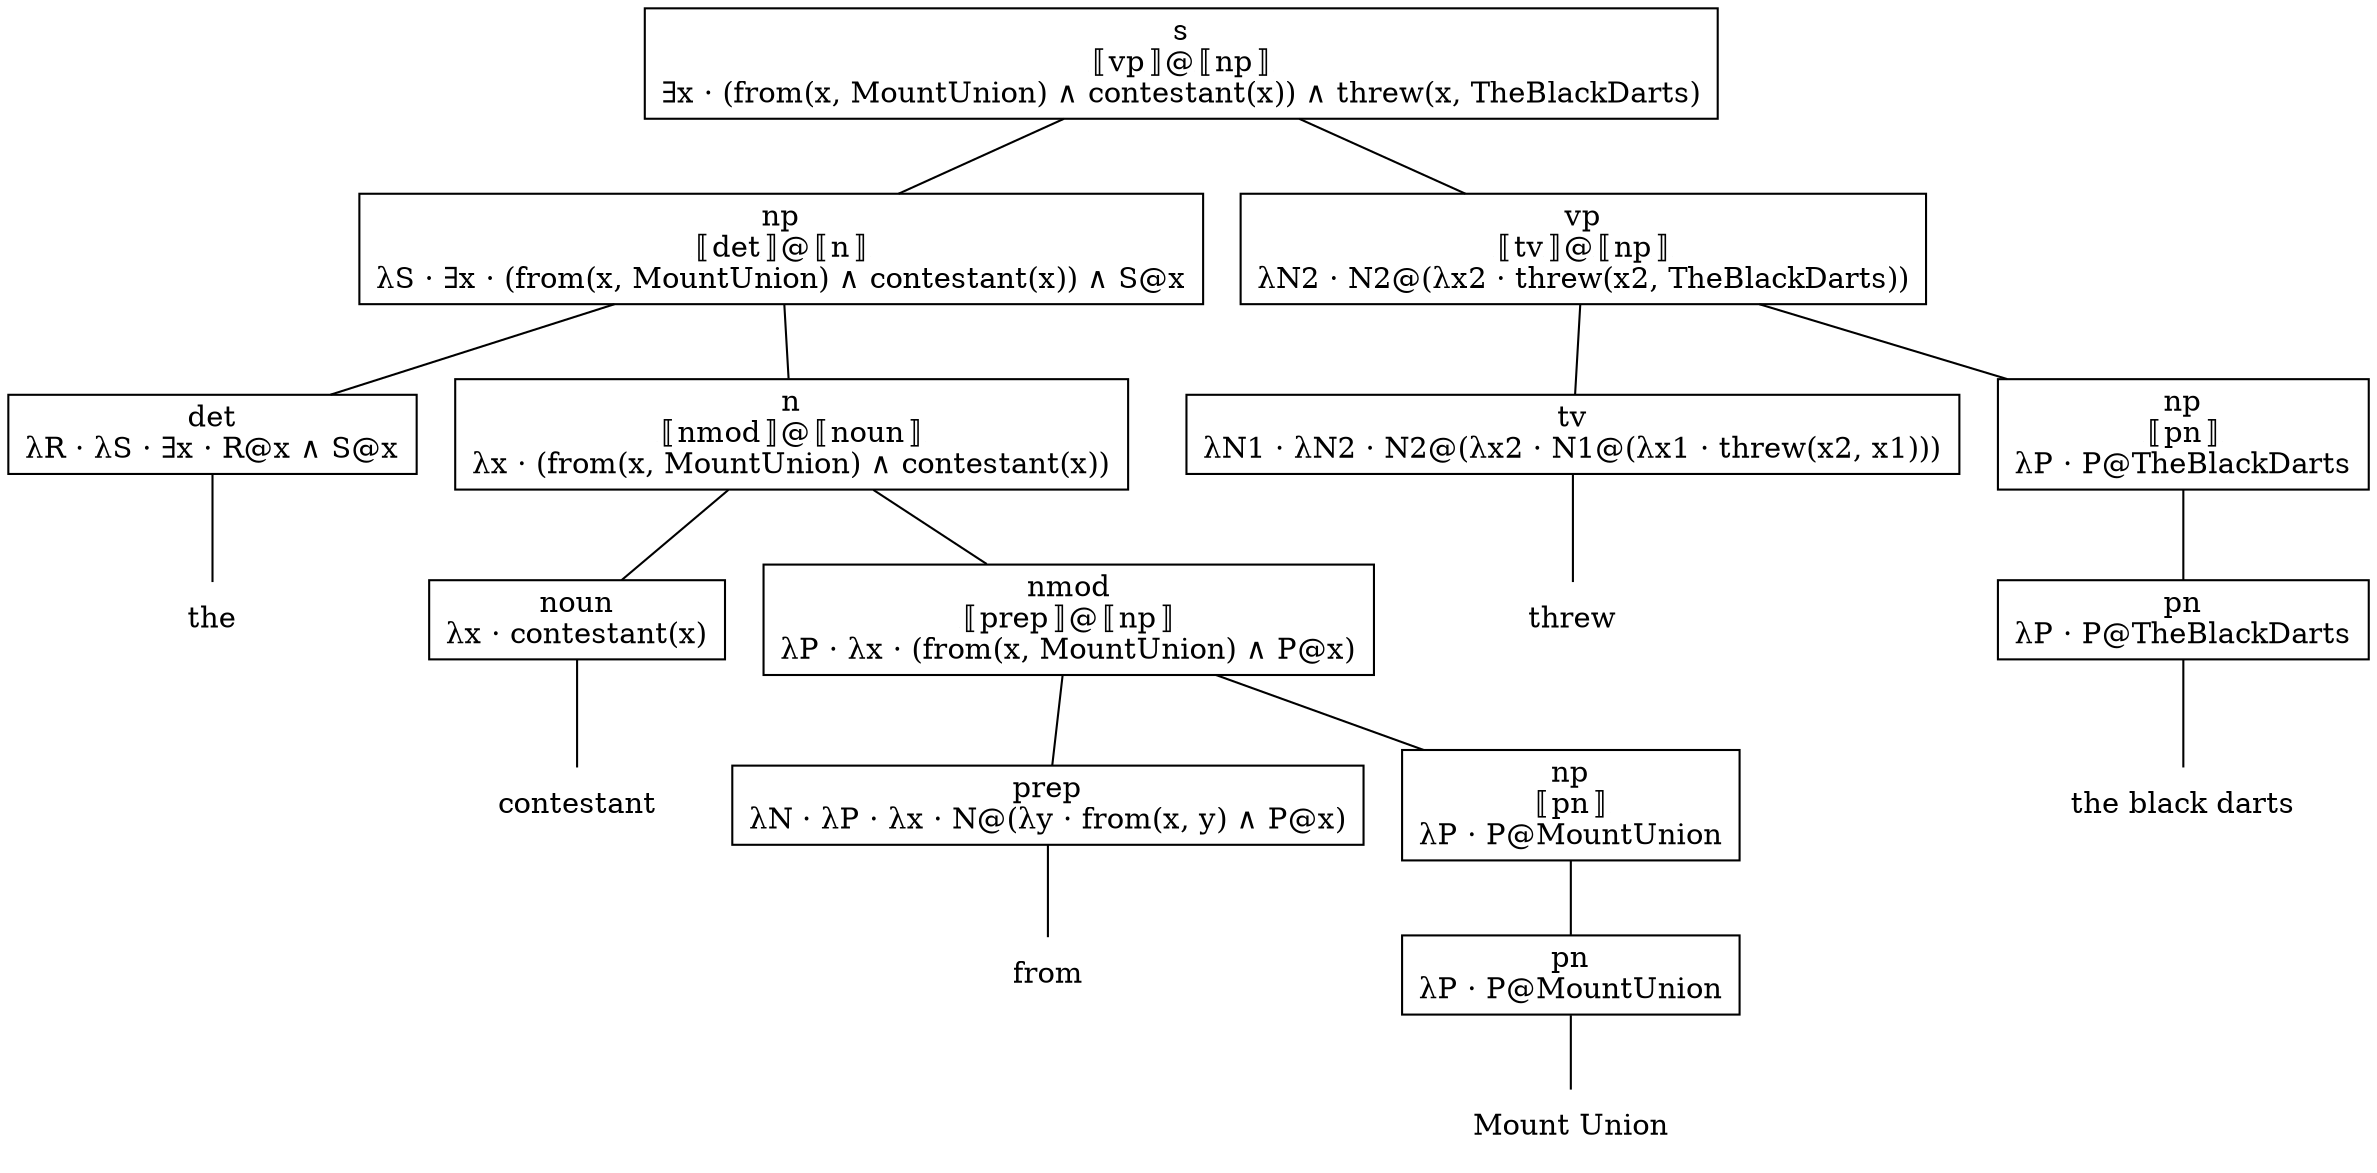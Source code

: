 graph finite_state_machine {
  // rankdir="LR";
  // size="8,5"
  node [shape = none] the contestant from "Mount Union" threw "the black darts";
  node [shape = box];

  s -- {np1 vp}
  np1 -- {det n}
  det -- the
  n -- {noun nmod}
  noun -- contestant
  nmod -- {prep np2}
  prep -- from
  np2 -- pn1
  pn1 -- "Mount Union"
  vp -- tv, np3
  tv -- threw
  np3 -- pn2
  pn2 -- "the black darts"

  // {rank=same; np1, vp}
  // {rank=same; det, n, tv, np3}
  // {rank=same; noun, nmod}
  // {rank=same; the, contestant, from, "Mount Union", threw, "the black darts"}

  det [label = "det\n&lambda;R &middot; &lambda;S &middot; &exist;x &middot; R@x &and; S@x"]
  noun [label = "noun\n&lambda;x &middot; contestant(x)"]
  prep [label = "prep\n&lambda;N &middot; &lambda;P &middot; &lambda;x &middot; N@(&lambda;y &middot; from(x, y) &and; P@x)"]
  pn1 [label = "pn\n&lambda;P &middot; P@MountUnion"]
  tv [label = "tv\n&lambda;N1 &middot; &lambda;N2 &middot; N2@(&lambda;x2 &middot; N1@(&lambda;x1 &middot; threw(x2, x1)))"]
  pn2 [label = "pn\n&lambda;P &middot; P@TheBlackDarts"]

  np2 [label = "np\n&#x301a;pn&#x301b;\n&lambda;P &middot; P@MountUnion"]
  np3 [label = "np\n&#x301a;pn&#x301b;\n&lambda;P &middot; P@TheBlackDarts"]

  vp [label = "vp\n&#x301a;tv&#x301b;@&#x301a;np&#x301b;\n&lambda;N2 &middot; N2@(&lambda;x2 &middot; threw(x2, TheBlackDarts))"]

  nmod [label = "nmod\n&#x301a;prep&#x301b;@&#x301a;np&#x301b;\n&lambda;P &middot; &lambda;x &middot; (from(x, MountUnion) &and; P@x)"]
  n [label = "n\n&#x301a;nmod&#x301b;@&#x301a;noun&#x301b;\n&lambda;x &middot; (from(x, MountUnion) &and; contestant(x))"]
  np1 [label = "np\n&#x301a;det&#x301b;@&#x301a;n&#x301b;\n&lambda;S &middot; &exist;x &middot; (from(x, MountUnion) &and; contestant(x)) &and; S@x"];
  s [label = "s\n&#x301a;vp&#x301b;@&#x301a;np&#x301b;\n&exist;x &middot; (from(x, MountUnion) &and; contestant(x)) &and; threw(x, TheBlackDarts)"]
}

